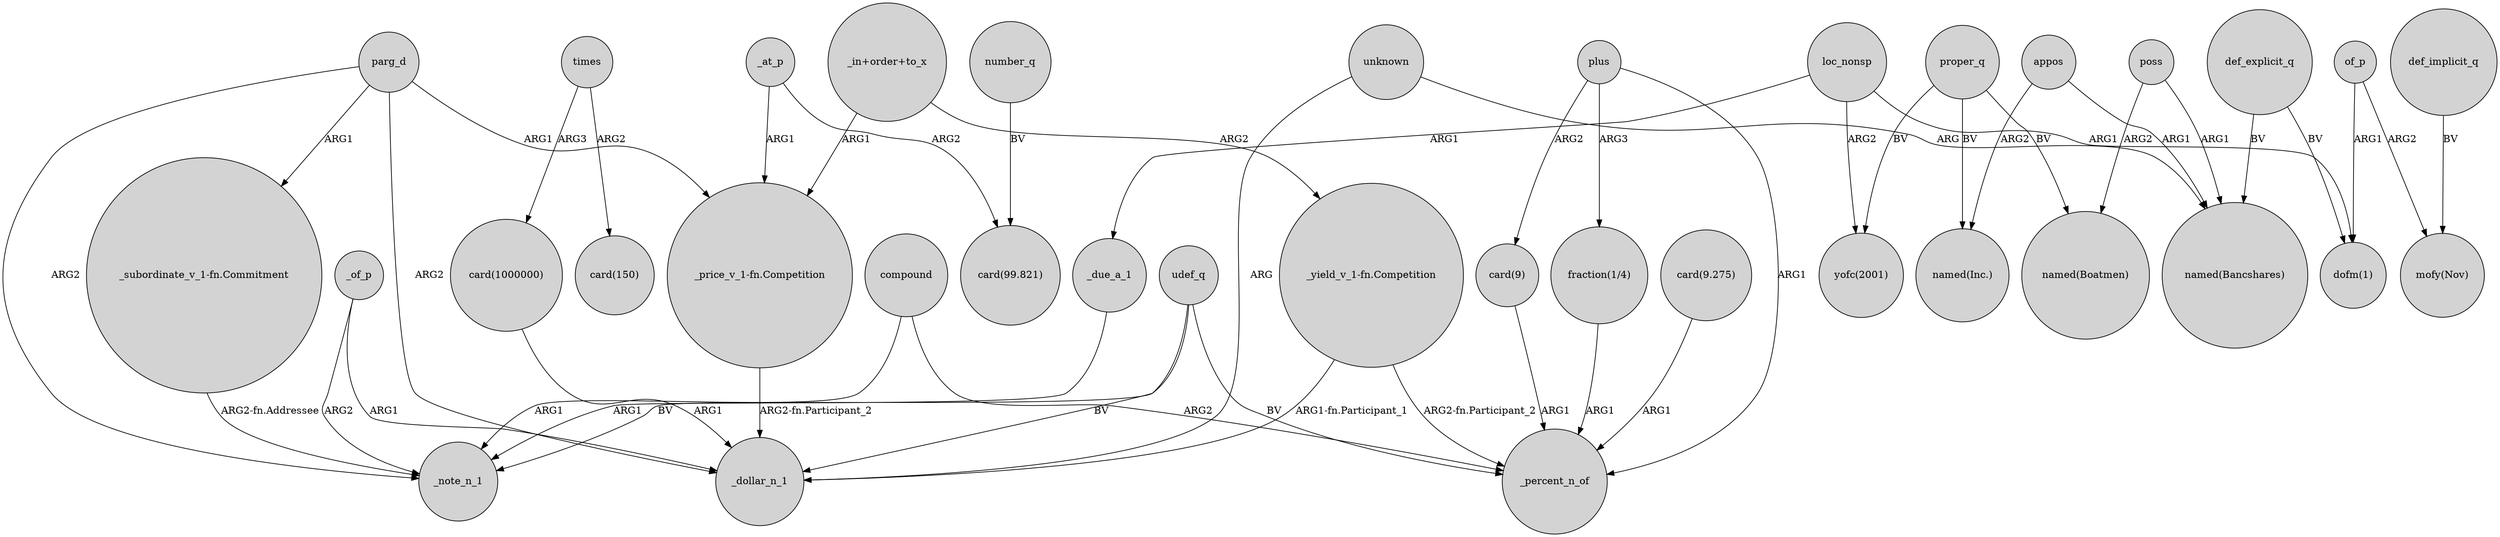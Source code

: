 digraph {
	node [shape=circle style=filled]
	_of_p -> _dollar_n_1 [label=ARG1]
	parg_d -> _dollar_n_1 [label=ARG2]
	appos -> "named(Inc.)" [label=ARG2]
	plus -> "card(9)" [label=ARG2]
	unknown -> "named(Bancshares)" [label=ARG]
	parg_d -> "_subordinate_v_1-fn.Commitment" [label=ARG1]
	of_p -> "mofy(Nov)" [label=ARG2]
	_at_p -> "_price_v_1-fn.Competition" [label=ARG1]
	def_explicit_q -> "named(Bancshares)" [label=BV]
	times -> "card(1000000)" [label=ARG3]
	"card(9)" -> _percent_n_of [label=ARG1]
	proper_q -> "yofc(2001)" [label=BV]
	_at_p -> "card(99.821)" [label=ARG2]
	"card(9.275)" -> _percent_n_of [label=ARG1]
	"_price_v_1-fn.Competition" -> _dollar_n_1 [label="ARG2-fn.Participant_2"]
	proper_q -> "named(Inc.)" [label=BV]
	number_q -> "card(99.821)" [label=BV]
	"_in+order+to_x" -> "_price_v_1-fn.Competition" [label=ARG1]
	unknown -> _dollar_n_1 [label=ARG]
	plus -> _percent_n_of [label=ARG1]
	parg_d -> _note_n_1 [label=ARG2]
	"_yield_v_1-fn.Competition" -> _dollar_n_1 [label="ARG1-fn.Participant_1"]
	def_explicit_q -> "dofm(1)" [label=BV]
	"_in+order+to_x" -> "_yield_v_1-fn.Competition" [label=ARG2]
	udef_q -> _percent_n_of [label=BV]
	poss -> "named(Bancshares)" [label=ARG1]
	compound -> _percent_n_of [label=ARG2]
	times -> "card(150)" [label=ARG2]
	"_yield_v_1-fn.Competition" -> _percent_n_of [label="ARG2-fn.Participant_2"]
	compound -> _note_n_1 [label=ARG1]
	"fraction(1/4)" -> _percent_n_of [label=ARG1]
	"_subordinate_v_1-fn.Commitment" -> _note_n_1 [label="ARG2-fn.Addressee"]
	"card(1000000)" -> _dollar_n_1 [label=ARG1]
	proper_q -> "named(Boatmen)" [label=BV]
	udef_q -> _note_n_1 [label=BV]
	udef_q -> _dollar_n_1 [label=BV]
	loc_nonsp -> _due_a_1 [label=ARG1]
	_due_a_1 -> _note_n_1 [label=ARG1]
	plus -> "fraction(1/4)" [label=ARG3]
	def_implicit_q -> "mofy(Nov)" [label=BV]
	poss -> "named(Boatmen)" [label=ARG2]
	loc_nonsp -> "yofc(2001)" [label=ARG2]
	of_p -> "dofm(1)" [label=ARG1]
	parg_d -> "_price_v_1-fn.Competition" [label=ARG1]
	_of_p -> _note_n_1 [label=ARG2]
	appos -> "named(Bancshares)" [label=ARG1]
	loc_nonsp -> "dofm(1)" [label=ARG1]
}
